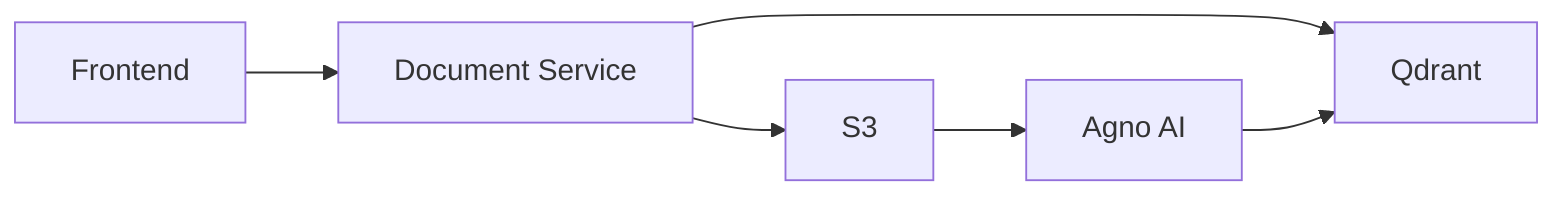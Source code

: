 flowchart LR
    Frontend --> DocumentService["Document Service"]
    DocumentService --> S3
    S3 --> AgnoAI["Agno AI"]
    DocumentService --> Qdrant
    AgnoAI --> Qdrant